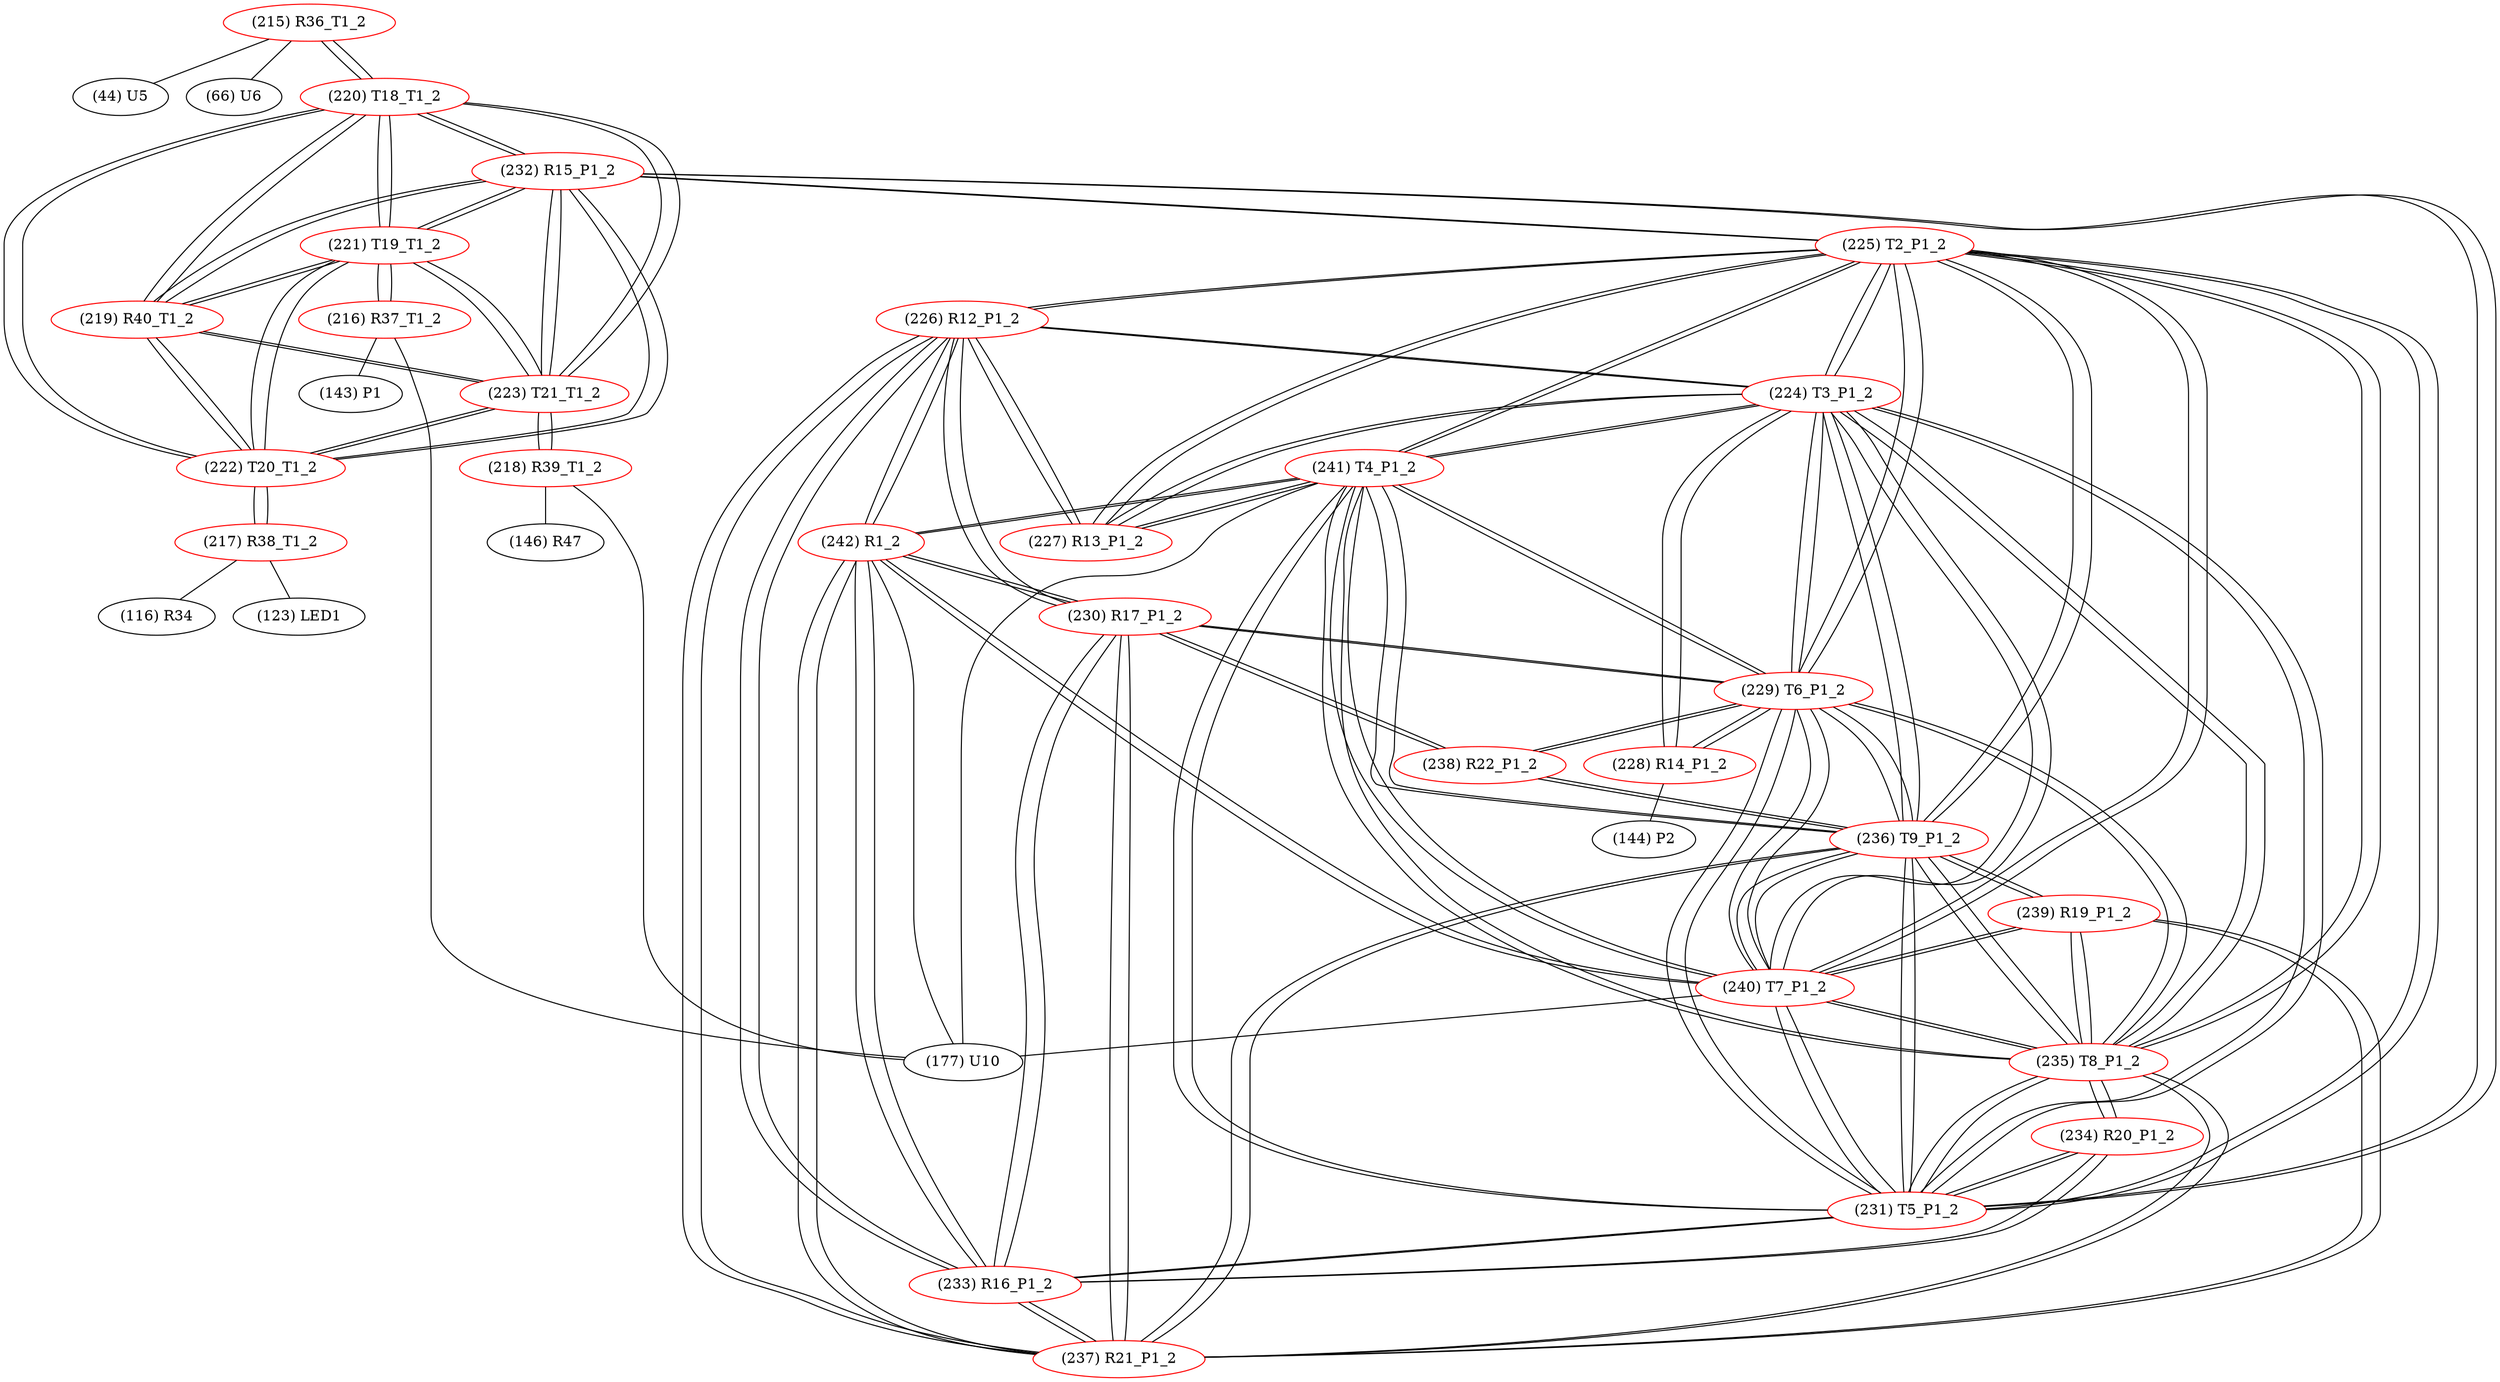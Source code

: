 graph {
	215 [label="(215) R36_T1_2" color=red]
	44 [label="(44) U5"]
	66 [label="(66) U6"]
	220 [label="(220) T18_T1_2"]
	216 [label="(216) R37_T1_2" color=red]
	177 [label="(177) U10"]
	143 [label="(143) P1"]
	221 [label="(221) T19_T1_2"]
	217 [label="(217) R38_T1_2" color=red]
	123 [label="(123) LED1"]
	116 [label="(116) R34"]
	222 [label="(222) T20_T1_2"]
	218 [label="(218) R39_T1_2" color=red]
	146 [label="(146) R47"]
	177 [label="(177) U10"]
	223 [label="(223) T21_T1_2"]
	219 [label="(219) R40_T1_2" color=red]
	232 [label="(232) R15_P1_2"]
	220 [label="(220) T18_T1_2"]
	223 [label="(223) T21_T1_2"]
	222 [label="(222) T20_T1_2"]
	221 [label="(221) T19_T1_2"]
	220 [label="(220) T18_T1_2" color=red]
	222 [label="(222) T20_T1_2"]
	221 [label="(221) T19_T1_2"]
	223 [label="(223) T21_T1_2"]
	215 [label="(215) R36_T1_2"]
	232 [label="(232) R15_P1_2"]
	219 [label="(219) R40_T1_2"]
	221 [label="(221) T19_T1_2" color=red]
	222 [label="(222) T20_T1_2"]
	220 [label="(220) T18_T1_2"]
	223 [label="(223) T21_T1_2"]
	216 [label="(216) R37_T1_2"]
	232 [label="(232) R15_P1_2"]
	219 [label="(219) R40_T1_2"]
	222 [label="(222) T20_T1_2" color=red]
	221 [label="(221) T19_T1_2"]
	220 [label="(220) T18_T1_2"]
	223 [label="(223) T21_T1_2"]
	217 [label="(217) R38_T1_2"]
	232 [label="(232) R15_P1_2"]
	219 [label="(219) R40_T1_2"]
	223 [label="(223) T21_T1_2" color=red]
	222 [label="(222) T20_T1_2"]
	221 [label="(221) T19_T1_2"]
	220 [label="(220) T18_T1_2"]
	218 [label="(218) R39_T1_2"]
	232 [label="(232) R15_P1_2"]
	219 [label="(219) R40_T1_2"]
	224 [label="(224) T3_P1_2" color=red]
	241 [label="(241) T4_P1_2"]
	240 [label="(240) T7_P1_2"]
	231 [label="(231) T5_P1_2"]
	236 [label="(236) T9_P1_2"]
	235 [label="(235) T8_P1_2"]
	229 [label="(229) T6_P1_2"]
	225 [label="(225) T2_P1_2"]
	228 [label="(228) R14_P1_2"]
	227 [label="(227) R13_P1_2"]
	226 [label="(226) R12_P1_2"]
	225 [label="(225) T2_P1_2" color=red]
	224 [label="(224) T3_P1_2"]
	241 [label="(241) T4_P1_2"]
	240 [label="(240) T7_P1_2"]
	231 [label="(231) T5_P1_2"]
	236 [label="(236) T9_P1_2"]
	235 [label="(235) T8_P1_2"]
	229 [label="(229) T6_P1_2"]
	227 [label="(227) R13_P1_2"]
	226 [label="(226) R12_P1_2"]
	232 [label="(232) R15_P1_2"]
	226 [label="(226) R12_P1_2" color=red]
	237 [label="(237) R21_P1_2"]
	233 [label="(233) R16_P1_2"]
	230 [label="(230) R17_P1_2"]
	242 [label="(242) R1_2"]
	227 [label="(227) R13_P1_2"]
	224 [label="(224) T3_P1_2"]
	225 [label="(225) T2_P1_2"]
	227 [label="(227) R13_P1_2" color=red]
	241 [label="(241) T4_P1_2"]
	224 [label="(224) T3_P1_2"]
	226 [label="(226) R12_P1_2"]
	225 [label="(225) T2_P1_2"]
	228 [label="(228) R14_P1_2" color=red]
	144 [label="(144) P2"]
	224 [label="(224) T3_P1_2"]
	229 [label="(229) T6_P1_2"]
	229 [label="(229) T6_P1_2" color=red]
	224 [label="(224) T3_P1_2"]
	241 [label="(241) T4_P1_2"]
	240 [label="(240) T7_P1_2"]
	231 [label="(231) T5_P1_2"]
	236 [label="(236) T9_P1_2"]
	235 [label="(235) T8_P1_2"]
	225 [label="(225) T2_P1_2"]
	228 [label="(228) R14_P1_2"]
	238 [label="(238) R22_P1_2"]
	230 [label="(230) R17_P1_2"]
	230 [label="(230) R17_P1_2" color=red]
	237 [label="(237) R21_P1_2"]
	233 [label="(233) R16_P1_2"]
	226 [label="(226) R12_P1_2"]
	242 [label="(242) R1_2"]
	238 [label="(238) R22_P1_2"]
	229 [label="(229) T6_P1_2"]
	231 [label="(231) T5_P1_2" color=red]
	224 [label="(224) T3_P1_2"]
	241 [label="(241) T4_P1_2"]
	240 [label="(240) T7_P1_2"]
	236 [label="(236) T9_P1_2"]
	235 [label="(235) T8_P1_2"]
	229 [label="(229) T6_P1_2"]
	225 [label="(225) T2_P1_2"]
	232 [label="(232) R15_P1_2"]
	233 [label="(233) R16_P1_2"]
	234 [label="(234) R20_P1_2"]
	232 [label="(232) R15_P1_2" color=red]
	220 [label="(220) T18_T1_2"]
	223 [label="(223) T21_T1_2"]
	222 [label="(222) T20_T1_2"]
	221 [label="(221) T19_T1_2"]
	219 [label="(219) R40_T1_2"]
	225 [label="(225) T2_P1_2"]
	231 [label="(231) T5_P1_2"]
	233 [label="(233) R16_P1_2" color=red]
	237 [label="(237) R21_P1_2"]
	226 [label="(226) R12_P1_2"]
	230 [label="(230) R17_P1_2"]
	242 [label="(242) R1_2"]
	231 [label="(231) T5_P1_2"]
	234 [label="(234) R20_P1_2"]
	234 [label="(234) R20_P1_2" color=red]
	235 [label="(235) T8_P1_2"]
	233 [label="(233) R16_P1_2"]
	231 [label="(231) T5_P1_2"]
	235 [label="(235) T8_P1_2" color=red]
	224 [label="(224) T3_P1_2"]
	241 [label="(241) T4_P1_2"]
	240 [label="(240) T7_P1_2"]
	231 [label="(231) T5_P1_2"]
	236 [label="(236) T9_P1_2"]
	229 [label="(229) T6_P1_2"]
	225 [label="(225) T2_P1_2"]
	237 [label="(237) R21_P1_2"]
	239 [label="(239) R19_P1_2"]
	234 [label="(234) R20_P1_2"]
	236 [label="(236) T9_P1_2" color=red]
	238 [label="(238) R22_P1_2"]
	224 [label="(224) T3_P1_2"]
	241 [label="(241) T4_P1_2"]
	240 [label="(240) T7_P1_2"]
	231 [label="(231) T5_P1_2"]
	235 [label="(235) T8_P1_2"]
	229 [label="(229) T6_P1_2"]
	225 [label="(225) T2_P1_2"]
	237 [label="(237) R21_P1_2"]
	239 [label="(239) R19_P1_2"]
	237 [label="(237) R21_P1_2" color=red]
	233 [label="(233) R16_P1_2"]
	226 [label="(226) R12_P1_2"]
	230 [label="(230) R17_P1_2"]
	242 [label="(242) R1_2"]
	236 [label="(236) T9_P1_2"]
	235 [label="(235) T8_P1_2"]
	239 [label="(239) R19_P1_2"]
	238 [label="(238) R22_P1_2" color=red]
	236 [label="(236) T9_P1_2"]
	229 [label="(229) T6_P1_2"]
	230 [label="(230) R17_P1_2"]
	239 [label="(239) R19_P1_2" color=red]
	236 [label="(236) T9_P1_2"]
	237 [label="(237) R21_P1_2"]
	235 [label="(235) T8_P1_2"]
	240 [label="(240) T7_P1_2"]
	240 [label="(240) T7_P1_2" color=red]
	224 [label="(224) T3_P1_2"]
	241 [label="(241) T4_P1_2"]
	231 [label="(231) T5_P1_2"]
	236 [label="(236) T9_P1_2"]
	235 [label="(235) T8_P1_2"]
	229 [label="(229) T6_P1_2"]
	225 [label="(225) T2_P1_2"]
	242 [label="(242) R1_2"]
	177 [label="(177) U10"]
	239 [label="(239) R19_P1_2"]
	241 [label="(241) T4_P1_2" color=red]
	224 [label="(224) T3_P1_2"]
	240 [label="(240) T7_P1_2"]
	231 [label="(231) T5_P1_2"]
	236 [label="(236) T9_P1_2"]
	235 [label="(235) T8_P1_2"]
	229 [label="(229) T6_P1_2"]
	225 [label="(225) T2_P1_2"]
	227 [label="(227) R13_P1_2"]
	242 [label="(242) R1_2"]
	177 [label="(177) U10"]
	242 [label="(242) R1_2" color=red]
	241 [label="(241) T4_P1_2"]
	240 [label="(240) T7_P1_2"]
	177 [label="(177) U10"]
	237 [label="(237) R21_P1_2"]
	233 [label="(233) R16_P1_2"]
	226 [label="(226) R12_P1_2"]
	230 [label="(230) R17_P1_2"]
	215 -- 44
	215 -- 66
	215 -- 220
	216 -- 177
	216 -- 143
	216 -- 221
	217 -- 123
	217 -- 116
	217 -- 222
	218 -- 146
	218 -- 177
	218 -- 223
	219 -- 232
	219 -- 220
	219 -- 223
	219 -- 222
	219 -- 221
	220 -- 222
	220 -- 221
	220 -- 223
	220 -- 215
	220 -- 232
	220 -- 219
	221 -- 222
	221 -- 220
	221 -- 223
	221 -- 216
	221 -- 232
	221 -- 219
	222 -- 221
	222 -- 220
	222 -- 223
	222 -- 217
	222 -- 232
	222 -- 219
	223 -- 222
	223 -- 221
	223 -- 220
	223 -- 218
	223 -- 232
	223 -- 219
	224 -- 241
	224 -- 240
	224 -- 231
	224 -- 236
	224 -- 235
	224 -- 229
	224 -- 225
	224 -- 228
	224 -- 227
	224 -- 226
	225 -- 224
	225 -- 241
	225 -- 240
	225 -- 231
	225 -- 236
	225 -- 235
	225 -- 229
	225 -- 227
	225 -- 226
	225 -- 232
	226 -- 237
	226 -- 233
	226 -- 230
	226 -- 242
	226 -- 227
	226 -- 224
	226 -- 225
	227 -- 241
	227 -- 224
	227 -- 226
	227 -- 225
	228 -- 144
	228 -- 224
	228 -- 229
	229 -- 224
	229 -- 241
	229 -- 240
	229 -- 231
	229 -- 236
	229 -- 235
	229 -- 225
	229 -- 228
	229 -- 238
	229 -- 230
	230 -- 237
	230 -- 233
	230 -- 226
	230 -- 242
	230 -- 238
	230 -- 229
	231 -- 224
	231 -- 241
	231 -- 240
	231 -- 236
	231 -- 235
	231 -- 229
	231 -- 225
	231 -- 232
	231 -- 233
	231 -- 234
	232 -- 220
	232 -- 223
	232 -- 222
	232 -- 221
	232 -- 219
	232 -- 225
	232 -- 231
	233 -- 237
	233 -- 226
	233 -- 230
	233 -- 242
	233 -- 231
	233 -- 234
	234 -- 235
	234 -- 233
	234 -- 231
	235 -- 224
	235 -- 241
	235 -- 240
	235 -- 231
	235 -- 236
	235 -- 229
	235 -- 225
	235 -- 237
	235 -- 239
	235 -- 234
	236 -- 238
	236 -- 224
	236 -- 241
	236 -- 240
	236 -- 231
	236 -- 235
	236 -- 229
	236 -- 225
	236 -- 237
	236 -- 239
	237 -- 233
	237 -- 226
	237 -- 230
	237 -- 242
	237 -- 236
	237 -- 235
	237 -- 239
	238 -- 236
	238 -- 229
	238 -- 230
	239 -- 236
	239 -- 237
	239 -- 235
	239 -- 240
	240 -- 224
	240 -- 241
	240 -- 231
	240 -- 236
	240 -- 235
	240 -- 229
	240 -- 225
	240 -- 242
	240 -- 177
	240 -- 239
	241 -- 224
	241 -- 240
	241 -- 231
	241 -- 236
	241 -- 235
	241 -- 229
	241 -- 225
	241 -- 227
	241 -- 242
	241 -- 177
	242 -- 241
	242 -- 240
	242 -- 177
	242 -- 237
	242 -- 233
	242 -- 226
	242 -- 230
}